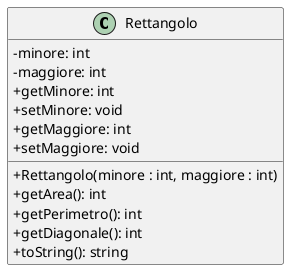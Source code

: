 @startuml

skinparam classAttributeIconSize 0
class Rettangolo {
 -minore: int
 -maggiore: int
 +Rettangolo(minore : int, maggiore : int)
 +getArea(): int
 +getPerimetro(): int
 +getDiagonale(): int
 +toString(): string
 +getMinore: int
 +setMinore: void
 +getMaggiore: int
 +setMaggiore: void
}

@enduml